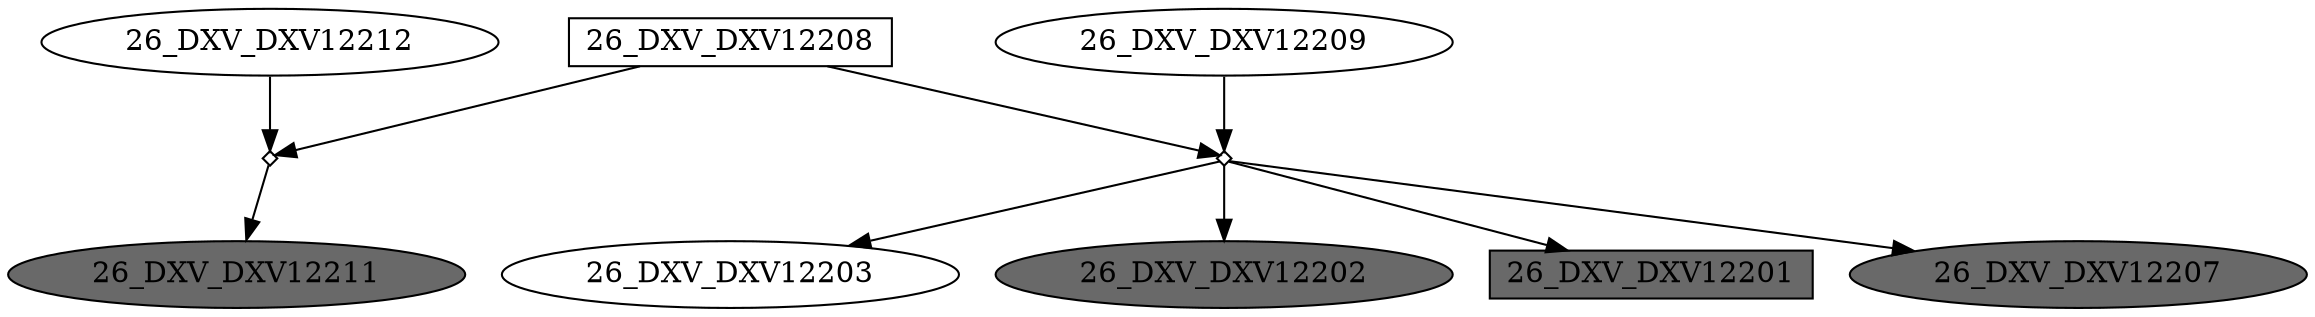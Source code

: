 digraph {
	"26_DXV_DXV12211" [shape=box fillcolor=dimgrey fontcolor=black height=0.3 regular=0 shape=ellipse style=filled width=0.5]
	"26_DXV_DXV12208x26_DXV_DXV12212" -> "26_DXV_DXV12211"
	"26_DXV_DXV12203" [shape=box fillcolor=white fontcolor=black height=0.3 regular=0 shape=ellipse style=filled width=0.5]
	"26_DXV_DXV12208x26_DXV_DXV12209" -> "26_DXV_DXV12203"
	"26_DXV_DXV12202" [shape=box fillcolor=dimgrey fontcolor=black height=0.3 regular=0 shape=ellipse style=filled width=0.5]
	"26_DXV_DXV12208x26_DXV_DXV12209" -> "26_DXV_DXV12202"
	"26_DXV_DXV12201" [shape=box fillcolor=dimgrey fontcolor=black height=0.3 regular=0 shape=box style=filled width=0.5]
	"26_DXV_DXV12208x26_DXV_DXV12209" -> "26_DXV_DXV12201"
	"26_DXV_DXV12207" [shape=box fillcolor=dimgrey fontcolor=black height=0.3 regular=0 shape=ellipse style=filled width=0.5]
	"26_DXV_DXV12208x26_DXV_DXV12209" -> "26_DXV_DXV12207"
	"26_DXV_DXV12208" [shape=box fillcolor=white fontcolor=black height=0.3 regular=0 shape=box style=filled width=0.5]
	"26_DXV_DXV12208" -> "26_DXV_DXV12208x26_DXV_DXV12212"
	"26_DXV_DXV12208" -> "26_DXV_DXV12208x26_DXV_DXV12209"
	"26_DXV_DXV12209" [shape=box fillcolor=white fontcolor=black height=0.3 regular=0 shape=ellipse style=filled width=0.5]
	"26_DXV_DXV12209" -> "26_DXV_DXV12208x26_DXV_DXV12209"
	"26_DXV_DXV12212" [shape=box fillcolor=white fontcolor=black height=0.3 regular=0 shape=ellipse style=filled width=0.5]
	"26_DXV_DXV12212" -> "26_DXV_DXV12208x26_DXV_DXV12212"
	"26_DXV_DXV12208x26_DXV_DXV12212" [label="" height=.1 shape=diamond width=.1]
	"26_DXV_DXV12208x26_DXV_DXV12209" [label="" height=.1 shape=diamond width=.1]
}

